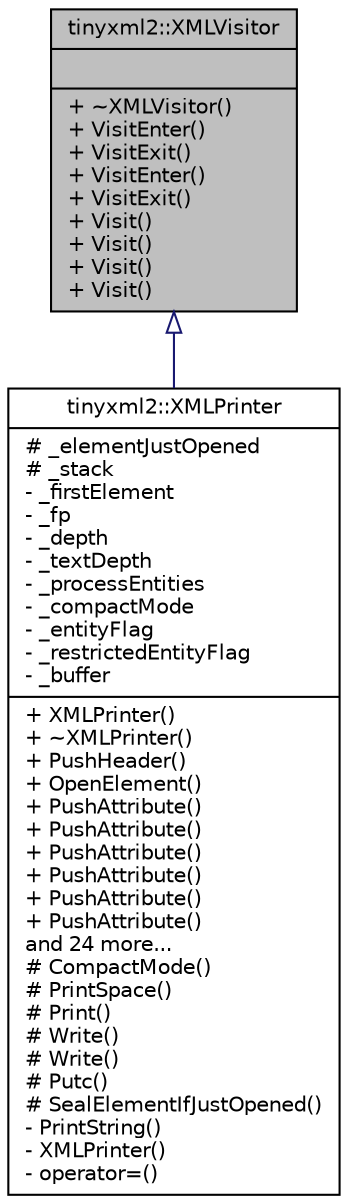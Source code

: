 digraph "tinyxml2::XMLVisitor"
{
 // LATEX_PDF_SIZE
  edge [fontname="Helvetica",fontsize="10",labelfontname="Helvetica",labelfontsize="10"];
  node [fontname="Helvetica",fontsize="10",shape=record];
  Node1 [label="{tinyxml2::XMLVisitor\n||+ ~XMLVisitor()\l+ VisitEnter()\l+ VisitExit()\l+ VisitEnter()\l+ VisitExit()\l+ Visit()\l+ Visit()\l+ Visit()\l+ Visit()\l}",height=0.2,width=0.4,color="black", fillcolor="grey75", style="filled", fontcolor="black",tooltip=" "];
  Node1 -> Node2 [dir="back",color="midnightblue",fontsize="10",style="solid",arrowtail="onormal",fontname="Helvetica"];
  Node2 [label="{tinyxml2::XMLPrinter\n|# _elementJustOpened\l# _stack\l- _firstElement\l- _fp\l- _depth\l- _textDepth\l- _processEntities\l- _compactMode\l- _entityFlag\l- _restrictedEntityFlag\l- _buffer\l|+ XMLPrinter()\l+ ~XMLPrinter()\l+ PushHeader()\l+ OpenElement()\l+ PushAttribute()\l+ PushAttribute()\l+ PushAttribute()\l+ PushAttribute()\l+ PushAttribute()\l+ PushAttribute()\land 24 more...\l# CompactMode()\l# PrintSpace()\l# Print()\l# Write()\l# Write()\l# Putc()\l# SealElementIfJustOpened()\l- PrintString()\l- XMLPrinter()\l- operator=()\l}",height=0.2,width=0.4,color="black", fillcolor="white", style="filled",URL="$classtinyxml2_1_1_x_m_l_printer.html",tooltip=" "];
}
